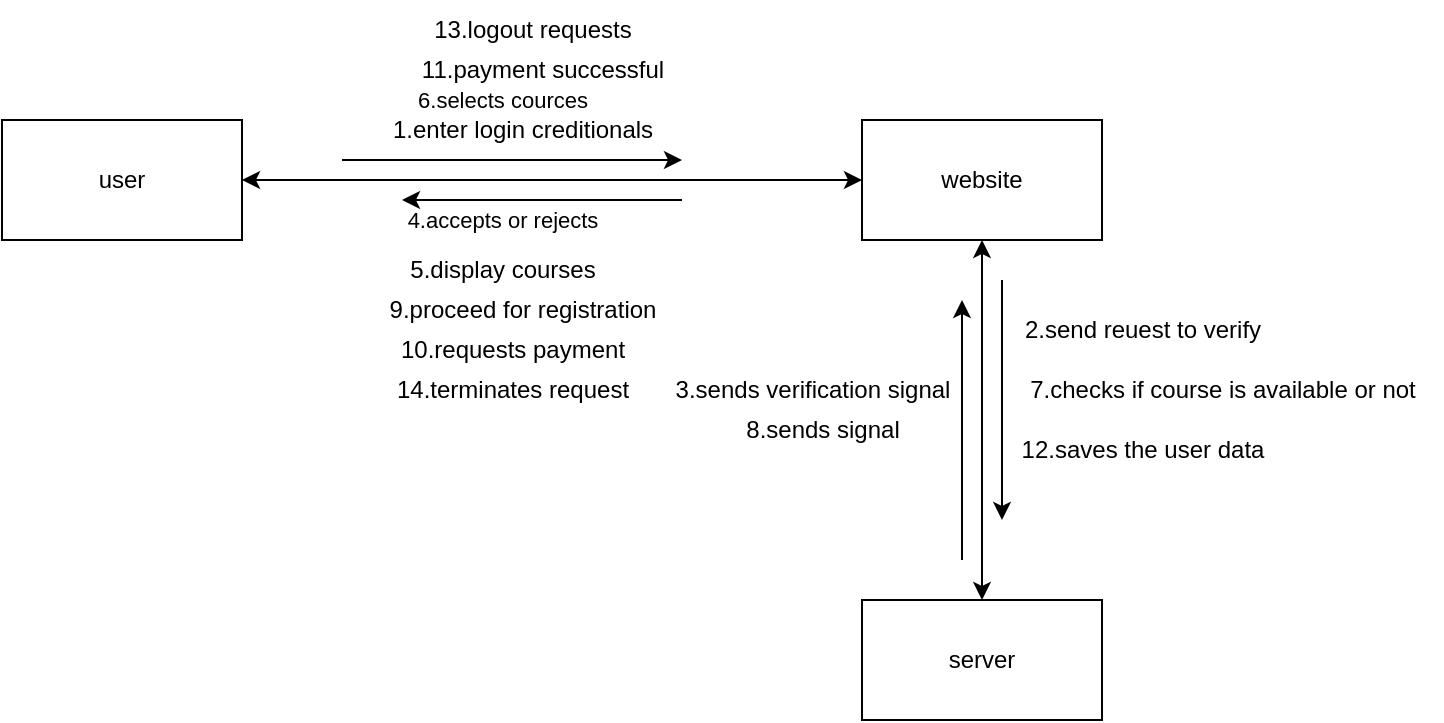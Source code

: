 <mxfile version="27.1.1">
  <diagram name="Page-1" id="pLxE2ffJK5sTIOdjmg4C">
    <mxGraphModel dx="1426" dy="785" grid="1" gridSize="10" guides="1" tooltips="1" connect="1" arrows="1" fold="1" page="1" pageScale="1" pageWidth="850" pageHeight="1100" math="0" shadow="0">
      <root>
        <mxCell id="0" />
        <mxCell id="1" parent="0" />
        <mxCell id="HTLLKq2OkNuELVgZECnO-2" value="user" style="rounded=0;whiteSpace=wrap;html=1;" vertex="1" parent="1">
          <mxGeometry x="120" y="230" width="120" height="60" as="geometry" />
        </mxCell>
        <mxCell id="HTLLKq2OkNuELVgZECnO-3" value="website" style="rounded=0;whiteSpace=wrap;html=1;" vertex="1" parent="1">
          <mxGeometry x="550" y="230" width="120" height="60" as="geometry" />
        </mxCell>
        <mxCell id="HTLLKq2OkNuELVgZECnO-4" value="server" style="rounded=0;whiteSpace=wrap;html=1;" vertex="1" parent="1">
          <mxGeometry x="550" y="470" width="120" height="60" as="geometry" />
        </mxCell>
        <mxCell id="HTLLKq2OkNuELVgZECnO-5" value="" style="endArrow=classic;startArrow=classic;html=1;rounded=0;exitX=1;exitY=0.5;exitDx=0;exitDy=0;entryX=0;entryY=0.5;entryDx=0;entryDy=0;" edge="1" parent="1" source="HTLLKq2OkNuELVgZECnO-2" target="HTLLKq2OkNuELVgZECnO-3">
          <mxGeometry width="50" height="50" relative="1" as="geometry">
            <mxPoint x="310" y="280" as="sourcePoint" />
            <mxPoint x="360" y="230" as="targetPoint" />
          </mxGeometry>
        </mxCell>
        <mxCell id="HTLLKq2OkNuELVgZECnO-6" value="" style="endArrow=classic;startArrow=classic;html=1;rounded=0;entryX=0.5;entryY=1;entryDx=0;entryDy=0;exitX=0.5;exitY=0;exitDx=0;exitDy=0;" edge="1" parent="1" source="HTLLKq2OkNuELVgZECnO-4" target="HTLLKq2OkNuELVgZECnO-3">
          <mxGeometry width="50" height="50" relative="1" as="geometry">
            <mxPoint x="590" y="420" as="sourcePoint" />
            <mxPoint x="640" y="370" as="targetPoint" />
          </mxGeometry>
        </mxCell>
        <mxCell id="HTLLKq2OkNuELVgZECnO-7" value="1.enter login creditionals" style="text;html=1;align=center;verticalAlign=middle;resizable=0;points=[];autosize=1;strokeColor=none;fillColor=none;" vertex="1" parent="1">
          <mxGeometry x="305" y="220" width="150" height="30" as="geometry" />
        </mxCell>
        <mxCell id="HTLLKq2OkNuELVgZECnO-8" value="2.send reuest to verify" style="text;html=1;align=center;verticalAlign=middle;resizable=0;points=[];autosize=1;strokeColor=none;fillColor=none;" vertex="1" parent="1">
          <mxGeometry x="620" y="320" width="140" height="30" as="geometry" />
        </mxCell>
        <mxCell id="HTLLKq2OkNuELVgZECnO-9" value="3.sends verification signal" style="text;html=1;align=center;verticalAlign=middle;resizable=0;points=[];autosize=1;strokeColor=none;fillColor=none;" vertex="1" parent="1">
          <mxGeometry x="445" y="350" width="160" height="30" as="geometry" />
        </mxCell>
        <mxCell id="HTLLKq2OkNuELVgZECnO-10" value="4.accepts or rejects" style="edgeLabel;html=1;align=center;verticalAlign=middle;resizable=0;points=[];" vertex="1" connectable="0" parent="1">
          <mxGeometry x="370" y="280" as="geometry" />
        </mxCell>
        <mxCell id="HTLLKq2OkNuELVgZECnO-11" value="5.display courses" style="text;html=1;align=center;verticalAlign=middle;resizable=0;points=[];autosize=1;strokeColor=none;fillColor=none;" vertex="1" parent="1">
          <mxGeometry x="310" y="290" width="120" height="30" as="geometry" />
        </mxCell>
        <mxCell id="HTLLKq2OkNuELVgZECnO-12" value="6.selects cources" style="edgeLabel;html=1;align=center;verticalAlign=middle;resizable=0;points=[];" vertex="1" connectable="0" parent="1">
          <mxGeometry x="370" y="220" as="geometry" />
        </mxCell>
        <mxCell id="HTLLKq2OkNuELVgZECnO-13" value="7.checks if course is available or not" style="text;html=1;align=center;verticalAlign=middle;resizable=0;points=[];autosize=1;strokeColor=none;fillColor=none;" vertex="1" parent="1">
          <mxGeometry x="620" y="350" width="220" height="30" as="geometry" />
        </mxCell>
        <mxCell id="HTLLKq2OkNuELVgZECnO-14" value="8.sends signal" style="text;html=1;align=center;verticalAlign=middle;resizable=0;points=[];autosize=1;strokeColor=none;fillColor=none;" vertex="1" parent="1">
          <mxGeometry x="480" y="370" width="100" height="30" as="geometry" />
        </mxCell>
        <mxCell id="HTLLKq2OkNuELVgZECnO-15" value="9.proceed for registration" style="text;html=1;align=center;verticalAlign=middle;resizable=0;points=[];autosize=1;strokeColor=none;fillColor=none;" vertex="1" parent="1">
          <mxGeometry x="300" y="310" width="160" height="30" as="geometry" />
        </mxCell>
        <mxCell id="HTLLKq2OkNuELVgZECnO-16" value="10.requests payment" style="text;html=1;align=center;verticalAlign=middle;resizable=0;points=[];autosize=1;strokeColor=none;fillColor=none;" vertex="1" parent="1">
          <mxGeometry x="305" y="330" width="140" height="30" as="geometry" />
        </mxCell>
        <mxCell id="HTLLKq2OkNuELVgZECnO-17" value="11.payment successful" style="text;html=1;align=center;verticalAlign=middle;resizable=0;points=[];autosize=1;strokeColor=none;fillColor=none;" vertex="1" parent="1">
          <mxGeometry x="320" y="190" width="140" height="30" as="geometry" />
        </mxCell>
        <mxCell id="HTLLKq2OkNuELVgZECnO-18" value="12.saves the user data" style="text;html=1;align=center;verticalAlign=middle;resizable=0;points=[];autosize=1;strokeColor=none;fillColor=none;" vertex="1" parent="1">
          <mxGeometry x="620" y="380" width="140" height="30" as="geometry" />
        </mxCell>
        <mxCell id="HTLLKq2OkNuELVgZECnO-19" value="13.logout requests" style="text;html=1;align=center;verticalAlign=middle;resizable=0;points=[];autosize=1;strokeColor=none;fillColor=none;" vertex="1" parent="1">
          <mxGeometry x="325" y="170" width="120" height="30" as="geometry" />
        </mxCell>
        <mxCell id="HTLLKq2OkNuELVgZECnO-20" value="14.terminates request" style="text;html=1;align=center;verticalAlign=middle;resizable=0;points=[];autosize=1;strokeColor=none;fillColor=none;" vertex="1" parent="1">
          <mxGeometry x="305" y="350" width="140" height="30" as="geometry" />
        </mxCell>
        <mxCell id="HTLLKq2OkNuELVgZECnO-21" value="" style="endArrow=classic;html=1;rounded=0;" edge="1" parent="1">
          <mxGeometry width="50" height="50" relative="1" as="geometry">
            <mxPoint x="290" y="250" as="sourcePoint" />
            <mxPoint x="460" y="250" as="targetPoint" />
          </mxGeometry>
        </mxCell>
        <mxCell id="HTLLKq2OkNuELVgZECnO-22" value="" style="endArrow=classic;html=1;rounded=0;" edge="1" parent="1">
          <mxGeometry width="50" height="50" relative="1" as="geometry">
            <mxPoint x="460" y="270" as="sourcePoint" />
            <mxPoint x="320" y="270" as="targetPoint" />
          </mxGeometry>
        </mxCell>
        <mxCell id="HTLLKq2OkNuELVgZECnO-23" value="" style="endArrow=classic;html=1;rounded=0;" edge="1" parent="1">
          <mxGeometry width="50" height="50" relative="1" as="geometry">
            <mxPoint x="620" y="310" as="sourcePoint" />
            <mxPoint x="620" y="430" as="targetPoint" />
          </mxGeometry>
        </mxCell>
        <mxCell id="HTLLKq2OkNuELVgZECnO-24" value="" style="endArrow=classic;html=1;rounded=0;" edge="1" parent="1">
          <mxGeometry width="50" height="50" relative="1" as="geometry">
            <mxPoint x="600" y="450" as="sourcePoint" />
            <mxPoint x="600" y="320" as="targetPoint" />
          </mxGeometry>
        </mxCell>
      </root>
    </mxGraphModel>
  </diagram>
</mxfile>
